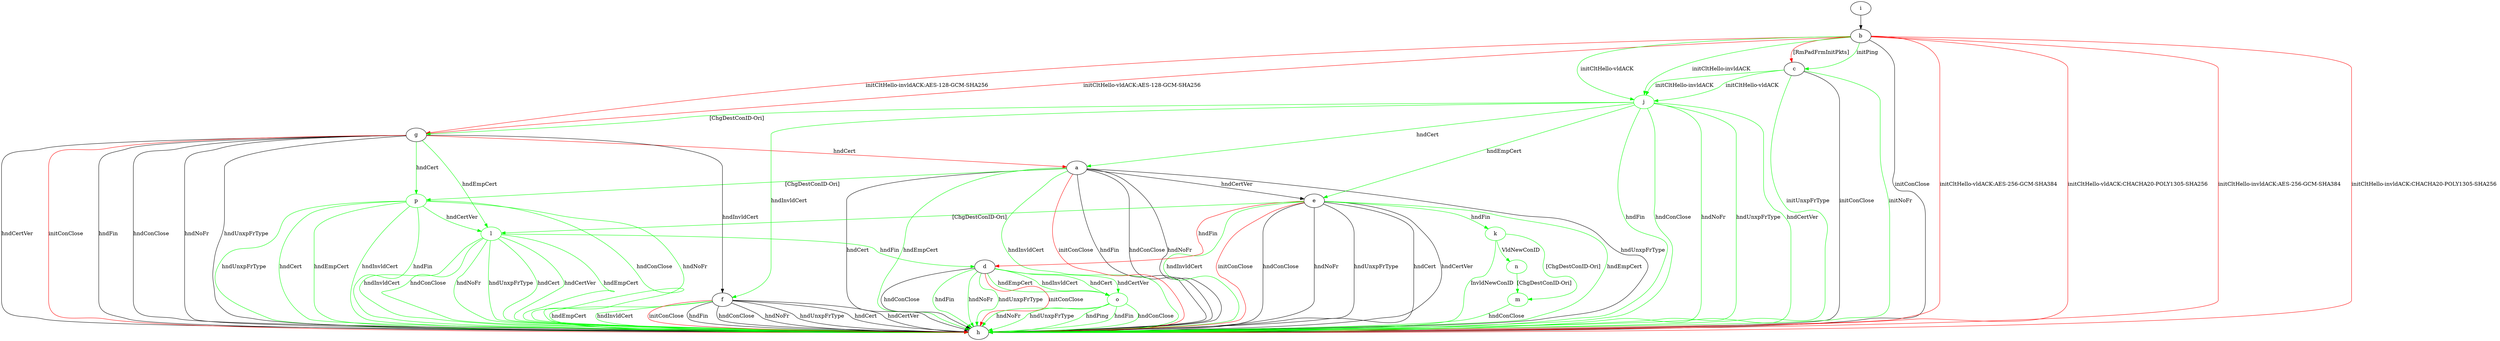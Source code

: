 digraph "" {
	a -> e	[key=0,
		label="hndCertVer "];
	a -> h	[key=0,
		label="hndFin "];
	a -> h	[key=1,
		label="hndConClose "];
	a -> h	[key=2,
		label="hndNoFr "];
	a -> h	[key=3,
		label="hndUnxpFrType "];
	a -> h	[key=4,
		label="hndCert "];
	a -> h	[key=5,
		color=green,
		label="hndEmpCert "];
	a -> h	[key=6,
		color=green,
		label="hndInvldCert "];
	a -> h	[key=7,
		color=red,
		label="initConClose "];
	p	[color=green];
	a -> p	[key=0,
		color=green,
		label="[ChgDestConID-Ori] "];
	b -> c	[key=0,
		color=green,
		label="initPing "];
	b -> c	[key=1,
		color=red,
		label="[RmPadFrmInitPkts] "];
	b -> g	[key=0,
		color=red,
		label="initCltHello-vldACK:AES-128-GCM-SHA256 "];
	b -> g	[key=1,
		color=red,
		label="initCltHello-invldACK:AES-128-GCM-SHA256 "];
	b -> h	[key=0,
		label="initConClose "];
	b -> h	[key=1,
		color=red,
		label="initCltHello-vldACK:AES-256-GCM-SHA384 "];
	b -> h	[key=2,
		color=red,
		label="initCltHello-vldACK:CHACHA20-POLY1305-SHA256 "];
	b -> h	[key=3,
		color=red,
		label="initCltHello-invldACK:AES-256-GCM-SHA384 "];
	b -> h	[key=4,
		color=red,
		label="initCltHello-invldACK:CHACHA20-POLY1305-SHA256 "];
	j	[color=green];
	b -> j	[key=0,
		color=green,
		label="initCltHello-vldACK "];
	b -> j	[key=1,
		color=green,
		label="initCltHello-invldACK "];
	c -> h	[key=0,
		label="initConClose "];
	c -> h	[key=1,
		color=green,
		label="initNoFr "];
	c -> h	[key=2,
		color=green,
		label="initUnxpFrType "];
	c -> j	[key=0,
		color=green,
		label="initCltHello-vldACK "];
	c -> j	[key=1,
		color=green,
		label="initCltHello-invldACK "];
	d -> h	[key=0,
		label="hndConClose "];
	d -> h	[key=1,
		color=green,
		label="hndFin "];
	d -> h	[key=2,
		color=green,
		label="hndNoFr "];
	d -> h	[key=3,
		color=green,
		label="hndUnxpFrType "];
	d -> h	[key=4,
		color=red,
		label="initConClose "];
	o	[color=green];
	d -> o	[key=0,
		color=green,
		label="hndCert "];
	d -> o	[key=1,
		color=green,
		label="hndCertVer "];
	d -> o	[key=2,
		color=green,
		label="hndEmpCert "];
	d -> o	[key=3,
		color=green,
		label="hndInvldCert "];
	e -> d	[key=0,
		color=red,
		label="hndFin "];
	e -> h	[key=0,
		label="hndConClose "];
	e -> h	[key=1,
		label="hndNoFr "];
	e -> h	[key=2,
		label="hndUnxpFrType "];
	e -> h	[key=3,
		label="hndCert "];
	e -> h	[key=4,
		label="hndCertVer "];
	e -> h	[key=5,
		color=green,
		label="hndEmpCert "];
	e -> h	[key=6,
		color=green,
		label="hndInvldCert "];
	e -> h	[key=7,
		color=red,
		label="initConClose "];
	k	[color=green];
	e -> k	[key=0,
		color=green,
		label="hndFin "];
	l	[color=green];
	e -> l	[key=0,
		color=green,
		label="[ChgDestConID-Ori] "];
	f -> h	[key=0,
		label="hndFin "];
	f -> h	[key=1,
		label="hndConClose "];
	f -> h	[key=2,
		label="hndNoFr "];
	f -> h	[key=3,
		label="hndUnxpFrType "];
	f -> h	[key=4,
		label="hndCert "];
	f -> h	[key=5,
		label="hndCertVer "];
	f -> h	[key=6,
		color=green,
		label="hndEmpCert "];
	f -> h	[key=7,
		color=green,
		label="hndInvldCert "];
	f -> h	[key=8,
		color=red,
		label="initConClose "];
	g -> a	[key=0,
		color=red,
		label="hndCert "];
	g -> f	[key=0,
		label="hndInvldCert "];
	g -> h	[key=0,
		label="hndFin "];
	g -> h	[key=1,
		label="hndConClose "];
	g -> h	[key=2,
		label="hndNoFr "];
	g -> h	[key=3,
		label="hndUnxpFrType "];
	g -> h	[key=4,
		label="hndCertVer "];
	g -> h	[key=5,
		color=red,
		label="initConClose "];
	g -> l	[key=0,
		color=green,
		label="hndEmpCert "];
	g -> p	[key=0,
		color=green,
		label="hndCert "];
	i -> b	[key=0];
	j -> a	[key=0,
		color=green,
		label="hndCert "];
	j -> e	[key=0,
		color=green,
		label="hndEmpCert "];
	j -> f	[key=0,
		color=green,
		label="hndInvldCert "];
	j -> g	[key=0,
		color=green,
		label="[ChgDestConID-Ori] "];
	j -> h	[key=0,
		color=green,
		label="hndFin "];
	j -> h	[key=1,
		color=green,
		label="hndConClose "];
	j -> h	[key=2,
		color=green,
		label="hndNoFr "];
	j -> h	[key=3,
		color=green,
		label="hndUnxpFrType "];
	j -> h	[key=4,
		color=green,
		label="hndCertVer "];
	k -> h	[key=0,
		color=green,
		label="InvldNewConID "];
	m	[color=green];
	k -> m	[key=0,
		color=green,
		label="[ChgDestConID-Ori] "];
	n	[color=green];
	k -> n	[key=0,
		color=green,
		label="VldNewConID "];
	l -> d	[key=0,
		color=green,
		label="hndFin "];
	l -> h	[key=0,
		color=green,
		label="hndConClose "];
	l -> h	[key=1,
		color=green,
		label="hndNoFr "];
	l -> h	[key=2,
		color=green,
		label="hndUnxpFrType "];
	l -> h	[key=3,
		color=green,
		label="hndCert "];
	l -> h	[key=4,
		color=green,
		label="hndCertVer "];
	l -> h	[key=5,
		color=green,
		label="hndEmpCert "];
	l -> h	[key=6,
		color=green,
		label="hndInvldCert "];
	m -> h	[key=0,
		color=green,
		label="hndConClose "];
	n -> m	[key=0,
		color=green,
		label="[ChgDestConID-Ori] "];
	o -> h	[key=0,
		color=green,
		label="hndPing "];
	o -> h	[key=1,
		color=green,
		label="hndFin "];
	o -> h	[key=2,
		color=green,
		label="hndConClose "];
	o -> h	[key=3,
		color=green,
		label="hndNoFr "];
	o -> h	[key=4,
		color=green,
		label="hndUnxpFrType "];
	p -> h	[key=0,
		color=green,
		label="hndFin "];
	p -> h	[key=1,
		color=green,
		label="hndConClose "];
	p -> h	[key=2,
		color=green,
		label="hndNoFr "];
	p -> h	[key=3,
		color=green,
		label="hndUnxpFrType "];
	p -> h	[key=4,
		color=green,
		label="hndCert "];
	p -> h	[key=5,
		color=green,
		label="hndEmpCert "];
	p -> h	[key=6,
		color=green,
		label="hndInvldCert "];
	p -> l	[key=0,
		color=green,
		label="hndCertVer "];
}
